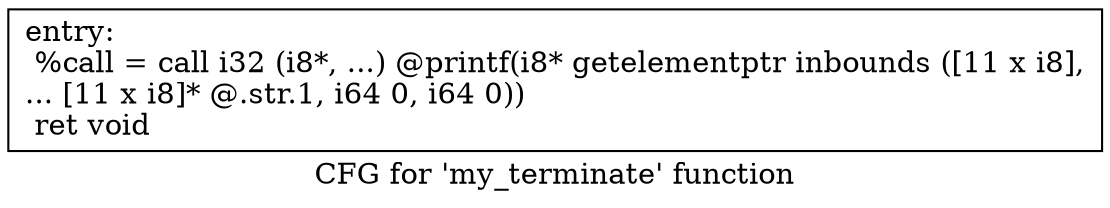 digraph "CFG for 'my_terminate' function" {
	label="CFG for 'my_terminate' function";

	Node0x2766110 [shape=record,label="{entry:\l  %call = call i32 (i8*, ...) @printf(i8* getelementptr inbounds ([11 x i8],\l... [11 x i8]* @.str.1, i64 0, i64 0))\l  ret void\l}"];
}
